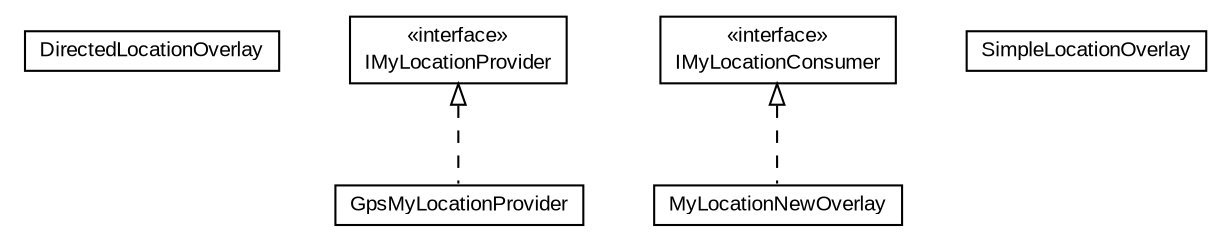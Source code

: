 #!/usr/local/bin/dot
#
# Class diagram 
# Generated by UMLGraph version R5_6-24-gf6e263 (http://www.umlgraph.org/)
#

digraph G {
	edge [fontname="arial",fontsize=10,labelfontname="arial",labelfontsize=10];
	node [fontname="arial",fontsize=10,shape=plaintext];
	nodesep=0.25;
	ranksep=0.5;
	// org.osmdroid.views.overlay.mylocation.DirectedLocationOverlay
	c29719 [label=<<table title="org.osmdroid.views.overlay.mylocation.DirectedLocationOverlay" border="0" cellborder="1" cellspacing="0" cellpadding="2" port="p" href="./DirectedLocationOverlay.html">
		<tr><td><table border="0" cellspacing="0" cellpadding="1">
<tr><td align="center" balign="center"> DirectedLocationOverlay </td></tr>
		</table></td></tr>
		</table>>, URL="./DirectedLocationOverlay.html", fontname="arial", fontcolor="black", fontsize=10.0];
	// org.osmdroid.views.overlay.mylocation.GpsMyLocationProvider
	c29720 [label=<<table title="org.osmdroid.views.overlay.mylocation.GpsMyLocationProvider" border="0" cellborder="1" cellspacing="0" cellpadding="2" port="p" href="./GpsMyLocationProvider.html">
		<tr><td><table border="0" cellspacing="0" cellpadding="1">
<tr><td align="center" balign="center"> GpsMyLocationProvider </td></tr>
		</table></td></tr>
		</table>>, URL="./GpsMyLocationProvider.html", fontname="arial", fontcolor="black", fontsize=10.0];
	// org.osmdroid.views.overlay.mylocation.IMyLocationConsumer
	c29721 [label=<<table title="org.osmdroid.views.overlay.mylocation.IMyLocationConsumer" border="0" cellborder="1" cellspacing="0" cellpadding="2" port="p" href="./IMyLocationConsumer.html">
		<tr><td><table border="0" cellspacing="0" cellpadding="1">
<tr><td align="center" balign="center"> &#171;interface&#187; </td></tr>
<tr><td align="center" balign="center"> IMyLocationConsumer </td></tr>
		</table></td></tr>
		</table>>, URL="./IMyLocationConsumer.html", fontname="arial", fontcolor="black", fontsize=10.0];
	// org.osmdroid.views.overlay.mylocation.IMyLocationProvider
	c29722 [label=<<table title="org.osmdroid.views.overlay.mylocation.IMyLocationProvider" border="0" cellborder="1" cellspacing="0" cellpadding="2" port="p" href="./IMyLocationProvider.html">
		<tr><td><table border="0" cellspacing="0" cellpadding="1">
<tr><td align="center" balign="center"> &#171;interface&#187; </td></tr>
<tr><td align="center" balign="center"> IMyLocationProvider </td></tr>
		</table></td></tr>
		</table>>, URL="./IMyLocationProvider.html", fontname="arial", fontcolor="black", fontsize=10.0];
	// org.osmdroid.views.overlay.mylocation.MyLocationNewOverlay
	c29723 [label=<<table title="org.osmdroid.views.overlay.mylocation.MyLocationNewOverlay" border="0" cellborder="1" cellspacing="0" cellpadding="2" port="p" href="./MyLocationNewOverlay.html">
		<tr><td><table border="0" cellspacing="0" cellpadding="1">
<tr><td align="center" balign="center"> MyLocationNewOverlay </td></tr>
		</table></td></tr>
		</table>>, URL="./MyLocationNewOverlay.html", fontname="arial", fontcolor="black", fontsize=10.0];
	// org.osmdroid.views.overlay.mylocation.SimpleLocationOverlay
	c29724 [label=<<table title="org.osmdroid.views.overlay.mylocation.SimpleLocationOverlay" border="0" cellborder="1" cellspacing="0" cellpadding="2" port="p" href="./SimpleLocationOverlay.html">
		<tr><td><table border="0" cellspacing="0" cellpadding="1">
<tr><td align="center" balign="center"> SimpleLocationOverlay </td></tr>
		</table></td></tr>
		</table>>, URL="./SimpleLocationOverlay.html", fontname="arial", fontcolor="black", fontsize=10.0];
	//org.osmdroid.views.overlay.mylocation.GpsMyLocationProvider implements org.osmdroid.views.overlay.mylocation.IMyLocationProvider
	c29722:p -> c29720:p [dir=back,arrowtail=empty,style=dashed];
	//org.osmdroid.views.overlay.mylocation.MyLocationNewOverlay implements org.osmdroid.views.overlay.mylocation.IMyLocationConsumer
	c29721:p -> c29723:p [dir=back,arrowtail=empty,style=dashed];
}

